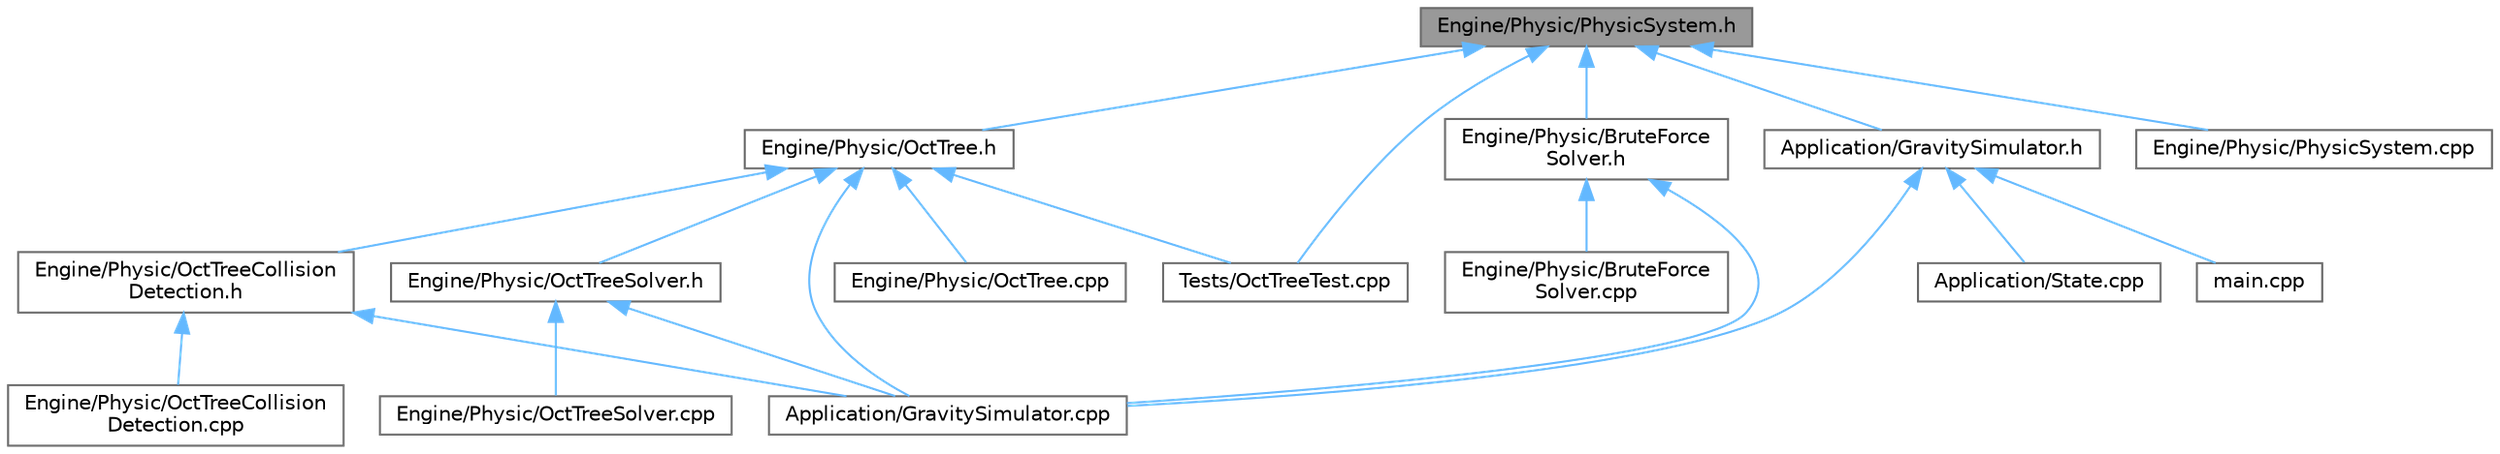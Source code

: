 digraph "Engine/Physic/PhysicSystem.h"
{
 // LATEX_PDF_SIZE
  bgcolor="transparent";
  edge [fontname=Helvetica,fontsize=10,labelfontname=Helvetica,labelfontsize=10];
  node [fontname=Helvetica,fontsize=10,shape=box,height=0.2,width=0.4];
  Node1 [id="Node000001",label="Engine/Physic/PhysicSystem.h",height=0.2,width=0.4,color="gray40", fillcolor="grey60", style="filled", fontcolor="black",tooltip="Gestiona la simulación física utilizando un algoritmo de detección de colisiones y un solver para act..."];
  Node1 -> Node2 [id="edge1_Node000001_Node000002",dir="back",color="steelblue1",style="solid",tooltip=" "];
  Node2 [id="Node000002",label="Application/GravitySimulator.h",height=0.2,width=0.4,color="grey40", fillcolor="white", style="filled",URL="$_gravity_simulator_8h.html",tooltip="Header para la simulación de gravedad."];
  Node2 -> Node3 [id="edge2_Node000002_Node000003",dir="back",color="steelblue1",style="solid",tooltip=" "];
  Node3 [id="Node000003",label="Application/GravitySimulator.cpp",height=0.2,width=0.4,color="grey40", fillcolor="white", style="filled",URL="$_gravity_simulator_8cpp.html",tooltip=" "];
  Node2 -> Node4 [id="edge3_Node000002_Node000004",dir="back",color="steelblue1",style="solid",tooltip=" "];
  Node4 [id="Node000004",label="Application/State.cpp",height=0.2,width=0.4,color="grey40", fillcolor="white", style="filled",URL="$_state_8cpp.html",tooltip=" "];
  Node2 -> Node5 [id="edge4_Node000002_Node000005",dir="back",color="steelblue1",style="solid",tooltip=" "];
  Node5 [id="Node000005",label="main.cpp",height=0.2,width=0.4,color="grey40", fillcolor="white", style="filled",URL="$main_8cpp.html",tooltip="Punto de entrada de la aplicación."];
  Node1 -> Node6 [id="edge5_Node000001_Node000006",dir="back",color="steelblue1",style="solid",tooltip=" "];
  Node6 [id="Node000006",label="Engine/Physic/BruteForce\lSolver.h",height=0.2,width=0.4,color="grey40", fillcolor="white", style="filled",URL="$_brute_force_solver_8h.html",tooltip="Implementa un solver de simulación física usando el enfoque de fuerza bruta."];
  Node6 -> Node3 [id="edge6_Node000006_Node000003",dir="back",color="steelblue1",style="solid",tooltip=" "];
  Node6 -> Node7 [id="edge7_Node000006_Node000007",dir="back",color="steelblue1",style="solid",tooltip=" "];
  Node7 [id="Node000007",label="Engine/Physic/BruteForce\lSolver.cpp",height=0.2,width=0.4,color="grey40", fillcolor="white", style="filled",URL="$_brute_force_solver_8cpp.html",tooltip=" "];
  Node1 -> Node8 [id="edge8_Node000001_Node000008",dir="back",color="steelblue1",style="solid",tooltip=" "];
  Node8 [id="Node000008",label="Engine/Physic/OctTree.h",height=0.2,width=0.4,color="grey40", fillcolor="white", style="filled",URL="$_oct_tree_8h.html",tooltip="Define la clase OctTree para gestionar la partición espacial de objetos físicos mediante un árbol oct..."];
  Node8 -> Node3 [id="edge9_Node000008_Node000003",dir="back",color="steelblue1",style="solid",tooltip=" "];
  Node8 -> Node9 [id="edge10_Node000008_Node000009",dir="back",color="steelblue1",style="solid",tooltip=" "];
  Node9 [id="Node000009",label="Engine/Physic/OctTree.cpp",height=0.2,width=0.4,color="grey40", fillcolor="white", style="filled",URL="$_oct_tree_8cpp.html",tooltip=" "];
  Node8 -> Node10 [id="edge11_Node000008_Node000010",dir="back",color="steelblue1",style="solid",tooltip=" "];
  Node10 [id="Node000010",label="Engine/Physic/OctTreeCollision\lDetection.h",height=0.2,width=0.4,color="grey40", fillcolor="white", style="filled",URL="$_oct_tree_collision_detection_8h.html",tooltip="Implementa una detección de colisiones utilizando un árbol octal (OctTree) para optimizar la simulaci..."];
  Node10 -> Node3 [id="edge12_Node000010_Node000003",dir="back",color="steelblue1",style="solid",tooltip=" "];
  Node10 -> Node11 [id="edge13_Node000010_Node000011",dir="back",color="steelblue1",style="solid",tooltip=" "];
  Node11 [id="Node000011",label="Engine/Physic/OctTreeCollision\lDetection.cpp",height=0.2,width=0.4,color="grey40", fillcolor="white", style="filled",URL="$_oct_tree_collision_detection_8cpp.html",tooltip=" "];
  Node8 -> Node12 [id="edge14_Node000008_Node000012",dir="back",color="steelblue1",style="solid",tooltip=" "];
  Node12 [id="Node000012",label="Engine/Physic/OctTreeSolver.h",height=0.2,width=0.4,color="grey40", fillcolor="white", style="filled",URL="$_oct_tree_solver_8h.html",tooltip="Implementa un solver de simulación física utilizando un árbol octal para resolver las interacciones e..."];
  Node12 -> Node3 [id="edge15_Node000012_Node000003",dir="back",color="steelblue1",style="solid",tooltip=" "];
  Node12 -> Node13 [id="edge16_Node000012_Node000013",dir="back",color="steelblue1",style="solid",tooltip=" "];
  Node13 [id="Node000013",label="Engine/Physic/OctTreeSolver.cpp",height=0.2,width=0.4,color="grey40", fillcolor="white", style="filled",URL="$_oct_tree_solver_8cpp.html",tooltip=" "];
  Node8 -> Node14 [id="edge17_Node000008_Node000014",dir="back",color="steelblue1",style="solid",tooltip=" "];
  Node14 [id="Node000014",label="Tests/OctTreeTest.cpp",height=0.2,width=0.4,color="grey40", fillcolor="white", style="filled",URL="$_oct_tree_test_8cpp.html",tooltip=" "];
  Node1 -> Node15 [id="edge18_Node000001_Node000015",dir="back",color="steelblue1",style="solid",tooltip=" "];
  Node15 [id="Node000015",label="Engine/Physic/PhysicSystem.cpp",height=0.2,width=0.4,color="grey40", fillcolor="white", style="filled",URL="$_physic_system_8cpp.html",tooltip=" "];
  Node1 -> Node14 [id="edge19_Node000001_Node000014",dir="back",color="steelblue1",style="solid",tooltip=" "];
}
